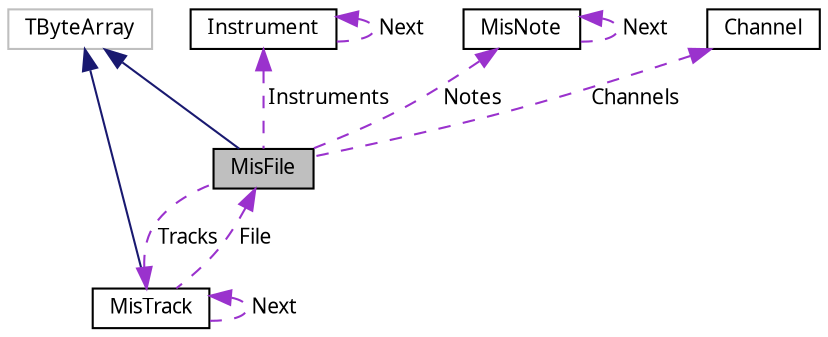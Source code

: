 digraph "MisFile"
{
  edge [fontname="Sans",fontsize="10",labelfontname="Sans",labelfontsize="10"];
  node [fontname="Sans",fontsize="10",shape=record];
  Node2 [label="MisFile",height=0.2,width=0.4,color="black", fillcolor="grey75", style="filled", fontcolor="black"];
  Node3 -> Node2 [dir="back",color="midnightblue",fontsize="10",style="solid",fontname="Sans"];
  Node3 [label="TByteArray",height=0.2,width=0.4,color="grey75", fillcolor="white", style="filled"];
  Node4 -> Node2 [dir="back",color="darkorchid3",fontsize="10",style="dashed",label=" Instruments" ,fontname="Sans"];
  Node4 [label="Instrument",height=0.2,width=0.4,color="black", fillcolor="white", style="filled",URL="$d5/dc6/classInstrument.html"];
  Node4 -> Node4 [dir="back",color="darkorchid3",fontsize="10",style="dashed",label=" Next" ,fontname="Sans"];
  Node5 -> Node2 [dir="back",color="darkorchid3",fontsize="10",style="dashed",label=" Notes" ,fontname="Sans"];
  Node5 [label="MisNote",height=0.2,width=0.4,color="black", fillcolor="white", style="filled",URL="$db/dfb/classMisNote.html"];
  Node5 -> Node5 [dir="back",color="darkorchid3",fontsize="10",style="dashed",label=" Next" ,fontname="Sans"];
  Node6 -> Node2 [dir="back",color="darkorchid3",fontsize="10",style="dashed",label=" Tracks" ,fontname="Sans"];
  Node6 [label="MisTrack",height=0.2,width=0.4,color="black", fillcolor="white", style="filled",URL="$da/dd9/classMisTrack.html"];
  Node3 -> Node6 [dir="back",color="midnightblue",fontsize="10",style="solid",fontname="Sans"];
  Node6 -> Node6 [dir="back",color="darkorchid3",fontsize="10",style="dashed",label=" Next" ,fontname="Sans"];
  Node2 -> Node6 [dir="back",color="darkorchid3",fontsize="10",style="dashed",label=" File" ,fontname="Sans"];
  Node7 -> Node2 [dir="back",color="darkorchid3",fontsize="10",style="dashed",label=" Channels" ,fontname="Sans"];
  Node7 [label="Channel",height=0.2,width=0.4,color="black", fillcolor="white", style="filled",URL="$d3/dfe/structChannel.html"];
}
